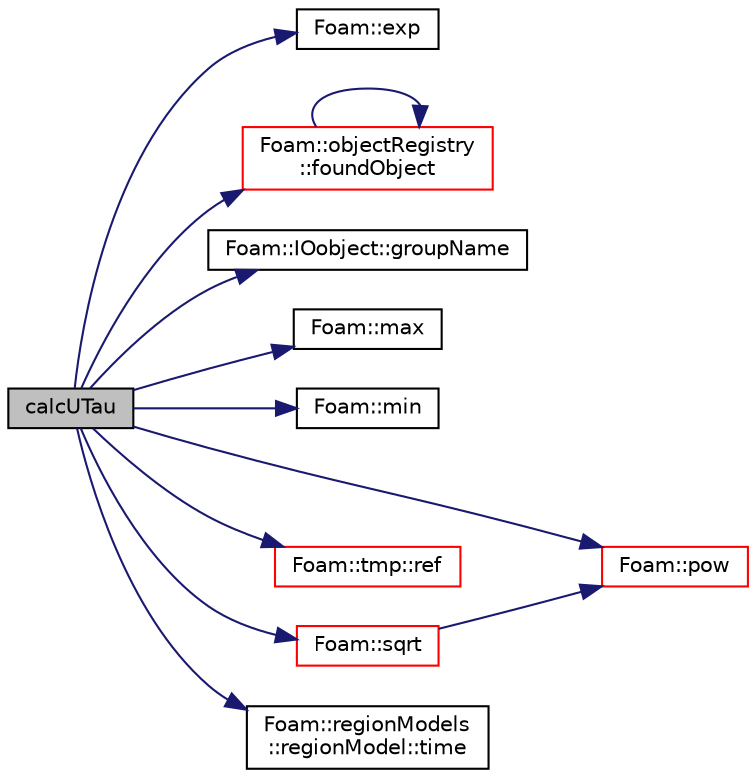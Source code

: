 digraph "calcUTau"
{
  bgcolor="transparent";
  edge [fontname="Helvetica",fontsize="10",labelfontname="Helvetica",labelfontsize="10"];
  node [fontname="Helvetica",fontsize="10",shape=record];
  rankdir="LR";
  Node1 [label="calcUTau",height=0.2,width=0.4,color="black", fillcolor="grey75", style="filled", fontcolor="black"];
  Node1 -> Node2 [color="midnightblue",fontsize="10",style="solid",fontname="Helvetica"];
  Node2 [label="Foam::exp",height=0.2,width=0.4,color="black",URL="$a10974.html#a12bca6c677fcf0977532179c3cb9bb89"];
  Node1 -> Node3 [color="midnightblue",fontsize="10",style="solid",fontname="Helvetica"];
  Node3 [label="Foam::objectRegistry\l::foundObject",height=0.2,width=0.4,color="red",URL="$a01727.html#af3bf58996b7f5a073485a5590fbebd84",tooltip="Is the named Type found? "];
  Node3 -> Node3 [color="midnightblue",fontsize="10",style="solid",fontname="Helvetica"];
  Node1 -> Node4 [color="midnightblue",fontsize="10",style="solid",fontname="Helvetica"];
  Node4 [label="Foam::IOobject::groupName",height=0.2,width=0.4,color="black",URL="$a01197.html#ad5705e6da2a025ad75b4cf5d748d7d30"];
  Node1 -> Node5 [color="midnightblue",fontsize="10",style="solid",fontname="Helvetica"];
  Node5 [label="Foam::max",height=0.2,width=0.4,color="black",URL="$a10974.html#ac993e906cf2774ae77e666bc24e81733"];
  Node1 -> Node6 [color="midnightblue",fontsize="10",style="solid",fontname="Helvetica"];
  Node6 [label="Foam::min",height=0.2,width=0.4,color="black",URL="$a10974.html#a253e112ad2d56d96230ff39ea7f442dc"];
  Node1 -> Node7 [color="midnightblue",fontsize="10",style="solid",fontname="Helvetica"];
  Node7 [label="Foam::pow",height=0.2,width=0.4,color="red",URL="$a10974.html#a7500c8e9d27a442adc75e287de074c7c"];
  Node1 -> Node8 [color="midnightblue",fontsize="10",style="solid",fontname="Helvetica"];
  Node8 [label="Foam::tmp::ref",height=0.2,width=0.4,color="red",URL="$a02695.html#a355da090b61b5b48e7435dec5942b7e9",tooltip="Return non-const reference or generate a fatal error. "];
  Node1 -> Node9 [color="midnightblue",fontsize="10",style="solid",fontname="Helvetica"];
  Node9 [label="Foam::sqrt",height=0.2,width=0.4,color="red",URL="$a10974.html#a8616bd62eebf2342a80222fecb1bda71"];
  Node9 -> Node7 [color="midnightblue",fontsize="10",style="solid",fontname="Helvetica"];
  Node1 -> Node10 [color="midnightblue",fontsize="10",style="solid",fontname="Helvetica"];
  Node10 [label="Foam::regionModels\l::regionModel::time",height=0.2,width=0.4,color="black",URL="$a02180.html#ab5a56b597db315d880e81c09a4341244",tooltip="Return the reference to the time database. "];
}
